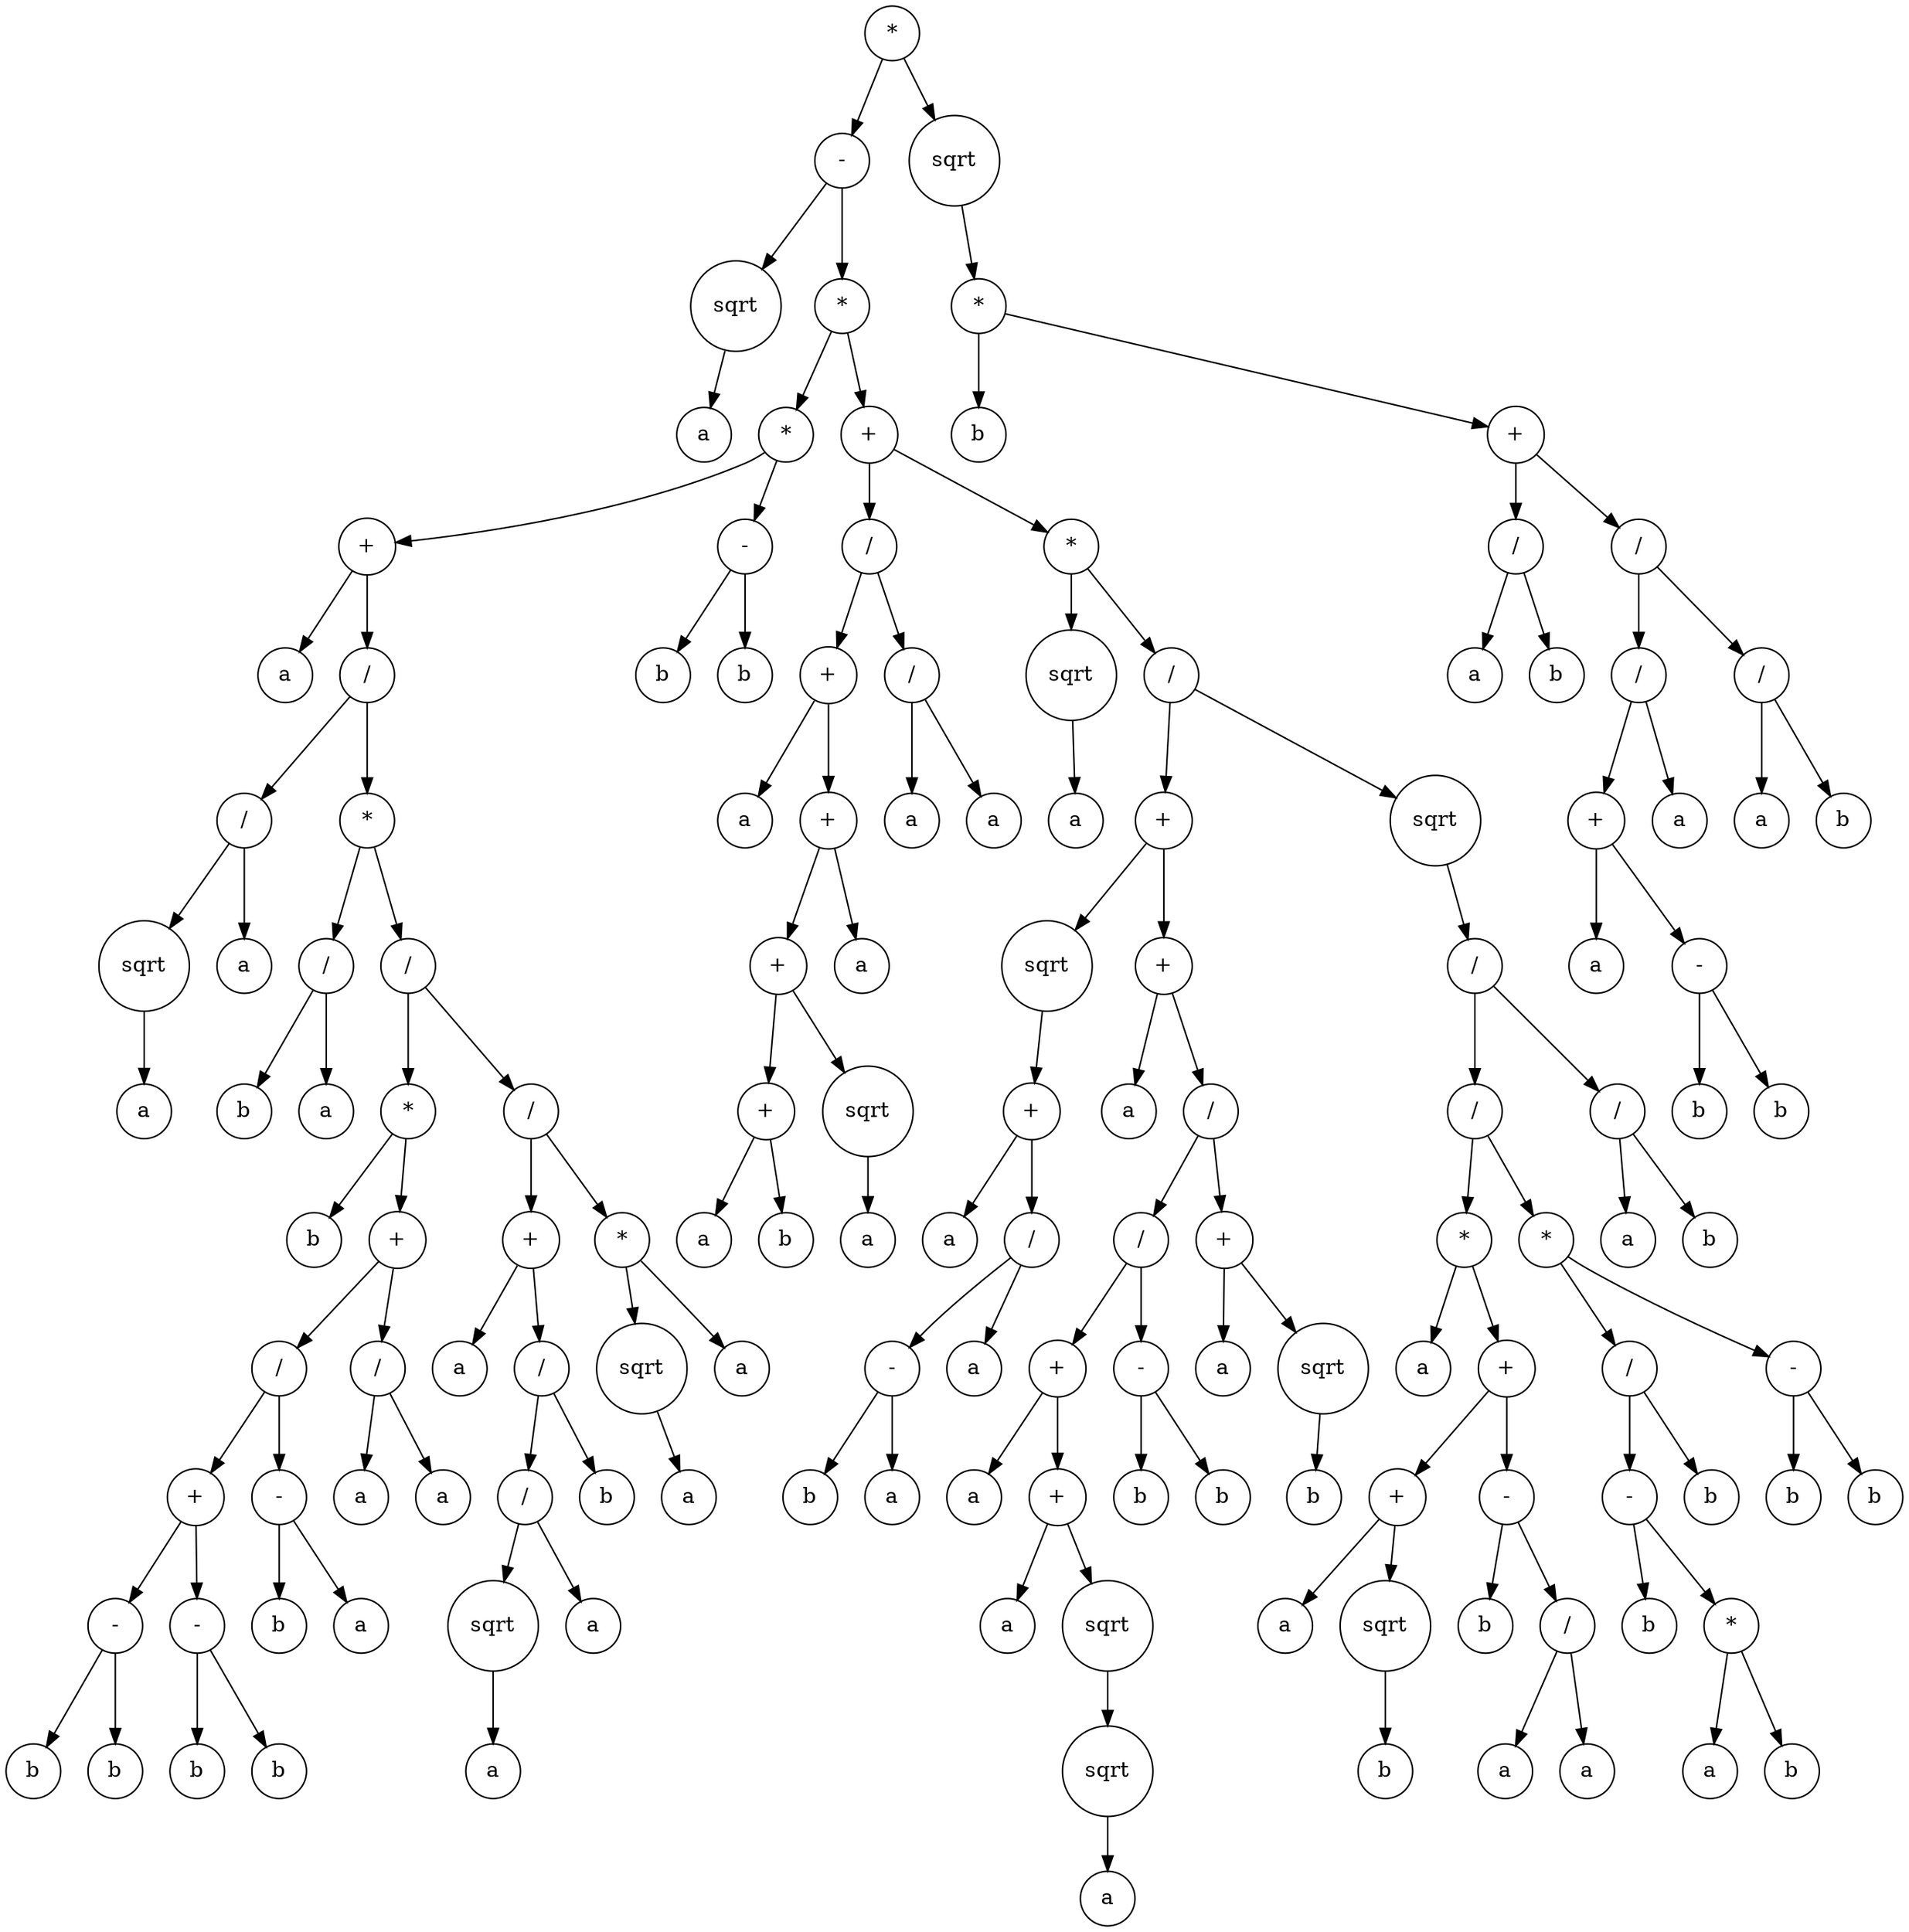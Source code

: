 digraph g {
graph [ordering=out];
node [shape=circle];
n[label = "*"];
n0[label = "-"];
n00[label = "sqrt"];
n000[label = "a"];
n00 -> n000;
n0 -> n00;
n01[label = "*"];
n010[label = "*"];
n0100[label = "+"];
n01000[label = "a"];
n0100 -> n01000;
n01001[label = "/"];
n010010[label = "/"];
n0100100[label = "sqrt"];
n01001000[label = "a"];
n0100100 -> n01001000;
n010010 -> n0100100;
n0100101[label = "a"];
n010010 -> n0100101;
n01001 -> n010010;
n010011[label = "*"];
n0100110[label = "/"];
n01001100[label = "b"];
n0100110 -> n01001100;
n01001101[label = "a"];
n0100110 -> n01001101;
n010011 -> n0100110;
n0100111[label = "/"];
n01001110[label = "*"];
n010011100[label = "b"];
n01001110 -> n010011100;
n010011101[label = "+"];
n0100111010[label = "/"];
n01001110100[label = "+"];
n010011101000[label = "-"];
n0100111010000[label = "b"];
n010011101000 -> n0100111010000;
n0100111010001[label = "b"];
n010011101000 -> n0100111010001;
n01001110100 -> n010011101000;
n010011101001[label = "-"];
n0100111010010[label = "b"];
n010011101001 -> n0100111010010;
n0100111010011[label = "b"];
n010011101001 -> n0100111010011;
n01001110100 -> n010011101001;
n0100111010 -> n01001110100;
n01001110101[label = "-"];
n010011101010[label = "b"];
n01001110101 -> n010011101010;
n010011101011[label = "a"];
n01001110101 -> n010011101011;
n0100111010 -> n01001110101;
n010011101 -> n0100111010;
n0100111011[label = "/"];
n01001110110[label = "a"];
n0100111011 -> n01001110110;
n01001110111[label = "a"];
n0100111011 -> n01001110111;
n010011101 -> n0100111011;
n01001110 -> n010011101;
n0100111 -> n01001110;
n01001111[label = "/"];
n010011110[label = "+"];
n0100111100[label = "a"];
n010011110 -> n0100111100;
n0100111101[label = "/"];
n01001111010[label = "/"];
n010011110100[label = "sqrt"];
n0100111101000[label = "a"];
n010011110100 -> n0100111101000;
n01001111010 -> n010011110100;
n010011110101[label = "a"];
n01001111010 -> n010011110101;
n0100111101 -> n01001111010;
n01001111011[label = "b"];
n0100111101 -> n01001111011;
n010011110 -> n0100111101;
n01001111 -> n010011110;
n010011111[label = "*"];
n0100111110[label = "sqrt"];
n01001111100[label = "a"];
n0100111110 -> n01001111100;
n010011111 -> n0100111110;
n0100111111[label = "a"];
n010011111 -> n0100111111;
n01001111 -> n010011111;
n0100111 -> n01001111;
n010011 -> n0100111;
n01001 -> n010011;
n0100 -> n01001;
n010 -> n0100;
n0101[label = "-"];
n01010[label = "b"];
n0101 -> n01010;
n01011[label = "b"];
n0101 -> n01011;
n010 -> n0101;
n01 -> n010;
n011[label = "+"];
n0110[label = "/"];
n01100[label = "+"];
n011000[label = "a"];
n01100 -> n011000;
n011001[label = "+"];
n0110010[label = "+"];
n01100100[label = "+"];
n011001000[label = "a"];
n01100100 -> n011001000;
n011001001[label = "b"];
n01100100 -> n011001001;
n0110010 -> n01100100;
n01100101[label = "sqrt"];
n011001010[label = "a"];
n01100101 -> n011001010;
n0110010 -> n01100101;
n011001 -> n0110010;
n0110011[label = "a"];
n011001 -> n0110011;
n01100 -> n011001;
n0110 -> n01100;
n01101[label = "/"];
n011010[label = "a"];
n01101 -> n011010;
n011011[label = "a"];
n01101 -> n011011;
n0110 -> n01101;
n011 -> n0110;
n0111[label = "*"];
n01110[label = "sqrt"];
n011100[label = "a"];
n01110 -> n011100;
n0111 -> n01110;
n01111[label = "/"];
n011110[label = "+"];
n0111100[label = "sqrt"];
n01111000[label = "+"];
n011110000[label = "a"];
n01111000 -> n011110000;
n011110001[label = "/"];
n0111100010[label = "-"];
n01111000100[label = "b"];
n0111100010 -> n01111000100;
n01111000101[label = "a"];
n0111100010 -> n01111000101;
n011110001 -> n0111100010;
n0111100011[label = "a"];
n011110001 -> n0111100011;
n01111000 -> n011110001;
n0111100 -> n01111000;
n011110 -> n0111100;
n0111101[label = "+"];
n01111010[label = "a"];
n0111101 -> n01111010;
n01111011[label = "/"];
n011110110[label = "/"];
n0111101100[label = "+"];
n01111011000[label = "a"];
n0111101100 -> n01111011000;
n01111011001[label = "+"];
n011110110010[label = "a"];
n01111011001 -> n011110110010;
n011110110011[label = "sqrt"];
n0111101100110[label = "sqrt"];
n01111011001100[label = "a"];
n0111101100110 -> n01111011001100;
n011110110011 -> n0111101100110;
n01111011001 -> n011110110011;
n0111101100 -> n01111011001;
n011110110 -> n0111101100;
n0111101101[label = "-"];
n01111011010[label = "b"];
n0111101101 -> n01111011010;
n01111011011[label = "b"];
n0111101101 -> n01111011011;
n011110110 -> n0111101101;
n01111011 -> n011110110;
n011110111[label = "+"];
n0111101110[label = "a"];
n011110111 -> n0111101110;
n0111101111[label = "sqrt"];
n01111011110[label = "b"];
n0111101111 -> n01111011110;
n011110111 -> n0111101111;
n01111011 -> n011110111;
n0111101 -> n01111011;
n011110 -> n0111101;
n01111 -> n011110;
n011111[label = "sqrt"];
n0111110[label = "/"];
n01111100[label = "/"];
n011111000[label = "*"];
n0111110000[label = "a"];
n011111000 -> n0111110000;
n0111110001[label = "+"];
n01111100010[label = "+"];
n011111000100[label = "a"];
n01111100010 -> n011111000100;
n011111000101[label = "sqrt"];
n0111110001010[label = "b"];
n011111000101 -> n0111110001010;
n01111100010 -> n011111000101;
n0111110001 -> n01111100010;
n01111100011[label = "-"];
n011111000110[label = "b"];
n01111100011 -> n011111000110;
n011111000111[label = "/"];
n0111110001110[label = "a"];
n011111000111 -> n0111110001110;
n0111110001111[label = "a"];
n011111000111 -> n0111110001111;
n01111100011 -> n011111000111;
n0111110001 -> n01111100011;
n011111000 -> n0111110001;
n01111100 -> n011111000;
n011111001[label = "*"];
n0111110010[label = "/"];
n01111100100[label = "-"];
n011111001000[label = "b"];
n01111100100 -> n011111001000;
n011111001001[label = "*"];
n0111110010010[label = "a"];
n011111001001 -> n0111110010010;
n0111110010011[label = "b"];
n011111001001 -> n0111110010011;
n01111100100 -> n011111001001;
n0111110010 -> n01111100100;
n01111100101[label = "b"];
n0111110010 -> n01111100101;
n011111001 -> n0111110010;
n0111110011[label = "-"];
n01111100110[label = "b"];
n0111110011 -> n01111100110;
n01111100111[label = "b"];
n0111110011 -> n01111100111;
n011111001 -> n0111110011;
n01111100 -> n011111001;
n0111110 -> n01111100;
n01111101[label = "/"];
n011111010[label = "a"];
n01111101 -> n011111010;
n011111011[label = "b"];
n01111101 -> n011111011;
n0111110 -> n01111101;
n011111 -> n0111110;
n01111 -> n011111;
n0111 -> n01111;
n011 -> n0111;
n01 -> n011;
n0 -> n01;
n -> n0;
n1[label = "sqrt"];
n10[label = "*"];
n100[label = "b"];
n10 -> n100;
n101[label = "+"];
n1010[label = "/"];
n10100[label = "a"];
n1010 -> n10100;
n10101[label = "b"];
n1010 -> n10101;
n101 -> n1010;
n1011[label = "/"];
n10110[label = "/"];
n101100[label = "+"];
n1011000[label = "a"];
n101100 -> n1011000;
n1011001[label = "-"];
n10110010[label = "b"];
n1011001 -> n10110010;
n10110011[label = "b"];
n1011001 -> n10110011;
n101100 -> n1011001;
n10110 -> n101100;
n101101[label = "a"];
n10110 -> n101101;
n1011 -> n10110;
n10111[label = "/"];
n101110[label = "a"];
n10111 -> n101110;
n101111[label = "b"];
n10111 -> n101111;
n1011 -> n10111;
n101 -> n1011;
n10 -> n101;
n1 -> n10;
n -> n1;
}

